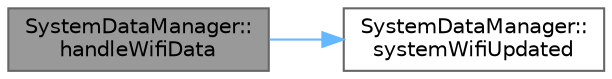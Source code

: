 digraph "SystemDataManager::handleWifiData"
{
 // LATEX_PDF_SIZE
  bgcolor="transparent";
  edge [fontname=Helvetica,fontsize=10,labelfontname=Helvetica,labelfontsize=10];
  node [fontname=Helvetica,fontsize=10,shape=box,height=0.2,width=0.4];
  rankdir="LR";
  Node1 [id="Node000001",label="SystemDataManager::\lhandleWifiData",height=0.2,width=0.4,color="gray40", fillcolor="grey60", style="filled", fontcolor="black",tooltip="Handle WiFi data."];
  Node1 -> Node2 [id="edge1_Node000001_Node000002",color="steelblue1",style="solid",tooltip=" "];
  Node2 [id="Node000002",label="SystemDataManager::\lsystemWifiUpdated",height=0.2,width=0.4,color="grey40", fillcolor="white", style="filled",URL="$classSystemDataManager.html#a756127d6630eb4aff83c50ffcc10fd98",tooltip=" "];
}
